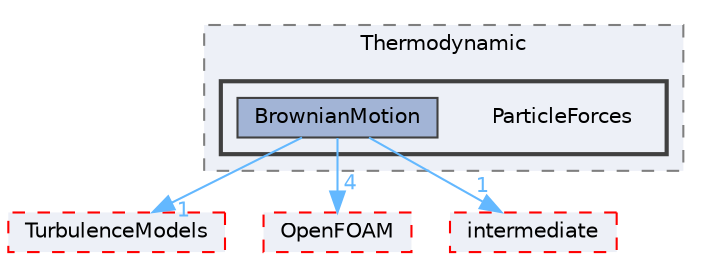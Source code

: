 digraph "src/lagrangian/turbulence/submodels/Thermodynamic/ParticleForces"
{
 // LATEX_PDF_SIZE
  bgcolor="transparent";
  edge [fontname=Helvetica,fontsize=10,labelfontname=Helvetica,labelfontsize=10];
  node [fontname=Helvetica,fontsize=10,shape=box,height=0.2,width=0.4];
  compound=true
  subgraph clusterdir_45a482bb8441cf85e78b132da7c0b9e2 {
    graph [ bgcolor="#edf0f7", pencolor="grey50", label="Thermodynamic", fontname=Helvetica,fontsize=10 style="filled,dashed", URL="dir_45a482bb8441cf85e78b132da7c0b9e2.html",tooltip=""]
  subgraph clusterdir_297195aa6feb2797a628c11a4aec6ee0 {
    graph [ bgcolor="#edf0f7", pencolor="grey25", label="", fontname=Helvetica,fontsize=10 style="filled,bold", URL="dir_297195aa6feb2797a628c11a4aec6ee0.html",tooltip=""]
    dir_297195aa6feb2797a628c11a4aec6ee0 [shape=plaintext, label="ParticleForces"];
  dir_e1a7d8d8e90152623b1a3c826acb3c48 [label="BrownianMotion", fillcolor="#a2b4d6", color="grey25", style="filled", URL="dir_e1a7d8d8e90152623b1a3c826acb3c48.html",tooltip=""];
  }
  }
  dir_1eda626aeac0f0ad2848c36acaa5d501 [label="TurbulenceModels", fillcolor="#edf0f7", color="red", style="filled,dashed", URL="dir_1eda626aeac0f0ad2848c36acaa5d501.html",tooltip=""];
  dir_c5473ff19b20e6ec4dfe5c310b3778a8 [label="OpenFOAM", fillcolor="#edf0f7", color="red", style="filled,dashed", URL="dir_c5473ff19b20e6ec4dfe5c310b3778a8.html",tooltip=""];
  dir_d3c32a493136c130c1f0d51f4f35c297 [label="intermediate", fillcolor="#edf0f7", color="red", style="filled,dashed", URL="dir_d3c32a493136c130c1f0d51f4f35c297.html",tooltip=""];
  dir_e1a7d8d8e90152623b1a3c826acb3c48->dir_1eda626aeac0f0ad2848c36acaa5d501 [headlabel="1", labeldistance=1.5 headhref="dir_000350_004143.html" href="dir_000350_004143.html" color="steelblue1" fontcolor="steelblue1"];
  dir_e1a7d8d8e90152623b1a3c826acb3c48->dir_c5473ff19b20e6ec4dfe5c310b3778a8 [headlabel="4", labeldistance=1.5 headhref="dir_000350_002695.html" href="dir_000350_002695.html" color="steelblue1" fontcolor="steelblue1"];
  dir_e1a7d8d8e90152623b1a3c826acb3c48->dir_d3c32a493136c130c1f0d51f4f35c297 [headlabel="1", labeldistance=1.5 headhref="dir_000350_001913.html" href="dir_000350_001913.html" color="steelblue1" fontcolor="steelblue1"];
}
